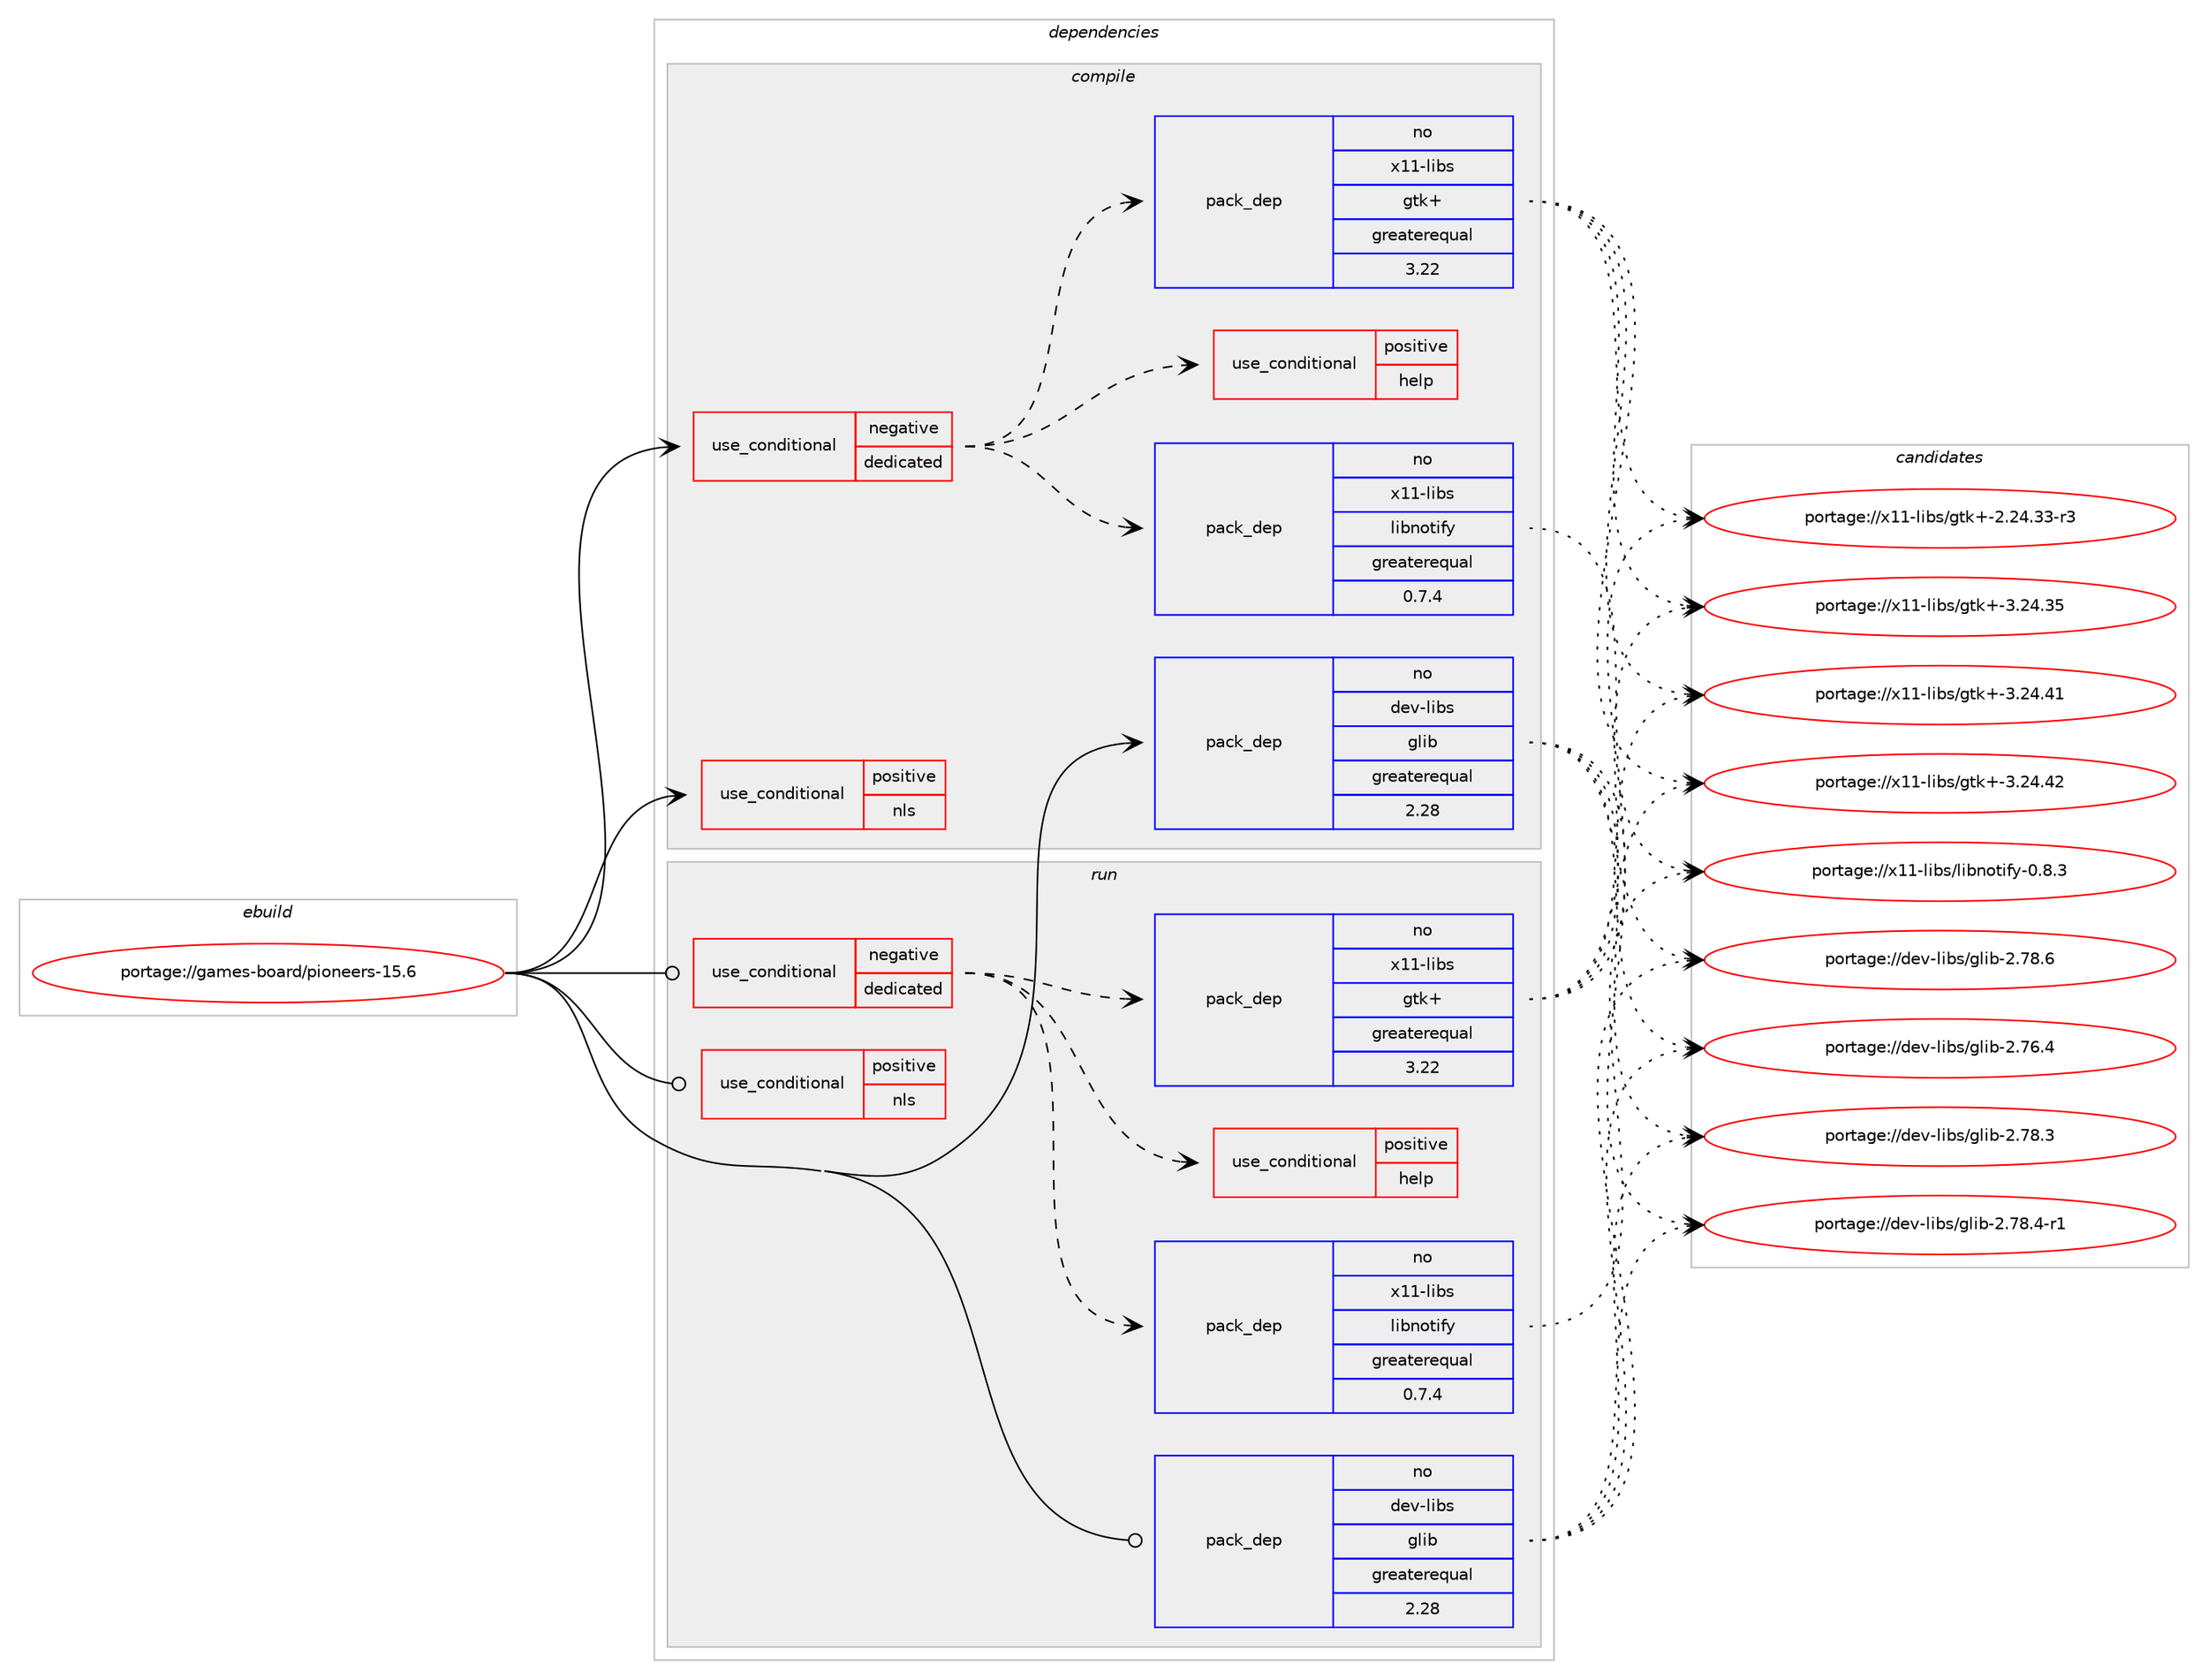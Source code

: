 digraph prolog {

# *************
# Graph options
# *************

newrank=true;
concentrate=true;
compound=true;
graph [rankdir=LR,fontname=Helvetica,fontsize=10,ranksep=1.5];#, ranksep=2.5, nodesep=0.2];
edge  [arrowhead=vee];
node  [fontname=Helvetica,fontsize=10];

# **********
# The ebuild
# **********

subgraph cluster_leftcol {
color=gray;
rank=same;
label=<<i>ebuild</i>>;
id [label="portage://games-board/pioneers-15.6", color=red, width=4, href="../games-board/pioneers-15.6.svg"];
}

# ****************
# The dependencies
# ****************

subgraph cluster_midcol {
color=gray;
label=<<i>dependencies</i>>;
subgraph cluster_compile {
fillcolor="#eeeeee";
style=filled;
label=<<i>compile</i>>;
subgraph cond61589 {
dependency114498 [label=<<TABLE BORDER="0" CELLBORDER="1" CELLSPACING="0" CELLPADDING="4"><TR><TD ROWSPAN="3" CELLPADDING="10">use_conditional</TD></TR><TR><TD>negative</TD></TR><TR><TD>dedicated</TD></TR></TABLE>>, shape=none, color=red];
subgraph pack51447 {
dependency114499 [label=<<TABLE BORDER="0" CELLBORDER="1" CELLSPACING="0" CELLPADDING="4" WIDTH="220"><TR><TD ROWSPAN="6" CELLPADDING="30">pack_dep</TD></TR><TR><TD WIDTH="110">no</TD></TR><TR><TD>x11-libs</TD></TR><TR><TD>gtk+</TD></TR><TR><TD>greaterequal</TD></TR><TR><TD>3.22</TD></TR></TABLE>>, shape=none, color=blue];
}
dependency114498:e -> dependency114499:w [weight=20,style="dashed",arrowhead="vee"];
subgraph pack51448 {
dependency114500 [label=<<TABLE BORDER="0" CELLBORDER="1" CELLSPACING="0" CELLPADDING="4" WIDTH="220"><TR><TD ROWSPAN="6" CELLPADDING="30">pack_dep</TD></TR><TR><TD WIDTH="110">no</TD></TR><TR><TD>x11-libs</TD></TR><TR><TD>libnotify</TD></TR><TR><TD>greaterequal</TD></TR><TR><TD>0.7.4</TD></TR></TABLE>>, shape=none, color=blue];
}
dependency114498:e -> dependency114500:w [weight=20,style="dashed",arrowhead="vee"];
subgraph cond61590 {
dependency114501 [label=<<TABLE BORDER="0" CELLBORDER="1" CELLSPACING="0" CELLPADDING="4"><TR><TD ROWSPAN="3" CELLPADDING="10">use_conditional</TD></TR><TR><TD>positive</TD></TR><TR><TD>help</TD></TR></TABLE>>, shape=none, color=red];
# *** BEGIN UNKNOWN DEPENDENCY TYPE (TODO) ***
# dependency114501 -> package_dependency(portage://games-board/pioneers-15.6,install,no,app-text,yelp-tools,none,[,,],[],[])
# *** END UNKNOWN DEPENDENCY TYPE (TODO) ***

}
dependency114498:e -> dependency114501:w [weight=20,style="dashed",arrowhead="vee"];
}
id:e -> dependency114498:w [weight=20,style="solid",arrowhead="vee"];
subgraph cond61591 {
dependency114502 [label=<<TABLE BORDER="0" CELLBORDER="1" CELLSPACING="0" CELLPADDING="4"><TR><TD ROWSPAN="3" CELLPADDING="10">use_conditional</TD></TR><TR><TD>positive</TD></TR><TR><TD>nls</TD></TR></TABLE>>, shape=none, color=red];
# *** BEGIN UNKNOWN DEPENDENCY TYPE (TODO) ***
# dependency114502 -> package_dependency(portage://games-board/pioneers-15.6,install,no,virtual,libintl,none,[,,],[],[])
# *** END UNKNOWN DEPENDENCY TYPE (TODO) ***

}
id:e -> dependency114502:w [weight=20,style="solid",arrowhead="vee"];
subgraph pack51449 {
dependency114503 [label=<<TABLE BORDER="0" CELLBORDER="1" CELLSPACING="0" CELLPADDING="4" WIDTH="220"><TR><TD ROWSPAN="6" CELLPADDING="30">pack_dep</TD></TR><TR><TD WIDTH="110">no</TD></TR><TR><TD>dev-libs</TD></TR><TR><TD>glib</TD></TR><TR><TD>greaterequal</TD></TR><TR><TD>2.28</TD></TR></TABLE>>, shape=none, color=blue];
}
id:e -> dependency114503:w [weight=20,style="solid",arrowhead="vee"];
# *** BEGIN UNKNOWN DEPENDENCY TYPE (TODO) ***
# id -> package_dependency(portage://games-board/pioneers-15.6,install,no,dev-util,desktop-file-utils,none,[,,],[],[])
# *** END UNKNOWN DEPENDENCY TYPE (TODO) ***

# *** BEGIN UNKNOWN DEPENDENCY TYPE (TODO) ***
# id -> package_dependency(portage://games-board/pioneers-15.6,install,no,x11-misc,shared-mime-info,none,[,,],[],[])
# *** END UNKNOWN DEPENDENCY TYPE (TODO) ***

}
subgraph cluster_compileandrun {
fillcolor="#eeeeee";
style=filled;
label=<<i>compile and run</i>>;
}
subgraph cluster_run {
fillcolor="#eeeeee";
style=filled;
label=<<i>run</i>>;
subgraph cond61592 {
dependency114504 [label=<<TABLE BORDER="0" CELLBORDER="1" CELLSPACING="0" CELLPADDING="4"><TR><TD ROWSPAN="3" CELLPADDING="10">use_conditional</TD></TR><TR><TD>negative</TD></TR><TR><TD>dedicated</TD></TR></TABLE>>, shape=none, color=red];
subgraph pack51450 {
dependency114505 [label=<<TABLE BORDER="0" CELLBORDER="1" CELLSPACING="0" CELLPADDING="4" WIDTH="220"><TR><TD ROWSPAN="6" CELLPADDING="30">pack_dep</TD></TR><TR><TD WIDTH="110">no</TD></TR><TR><TD>x11-libs</TD></TR><TR><TD>gtk+</TD></TR><TR><TD>greaterequal</TD></TR><TR><TD>3.22</TD></TR></TABLE>>, shape=none, color=blue];
}
dependency114504:e -> dependency114505:w [weight=20,style="dashed",arrowhead="vee"];
subgraph pack51451 {
dependency114506 [label=<<TABLE BORDER="0" CELLBORDER="1" CELLSPACING="0" CELLPADDING="4" WIDTH="220"><TR><TD ROWSPAN="6" CELLPADDING="30">pack_dep</TD></TR><TR><TD WIDTH="110">no</TD></TR><TR><TD>x11-libs</TD></TR><TR><TD>libnotify</TD></TR><TR><TD>greaterequal</TD></TR><TR><TD>0.7.4</TD></TR></TABLE>>, shape=none, color=blue];
}
dependency114504:e -> dependency114506:w [weight=20,style="dashed",arrowhead="vee"];
subgraph cond61593 {
dependency114507 [label=<<TABLE BORDER="0" CELLBORDER="1" CELLSPACING="0" CELLPADDING="4"><TR><TD ROWSPAN="3" CELLPADDING="10">use_conditional</TD></TR><TR><TD>positive</TD></TR><TR><TD>help</TD></TR></TABLE>>, shape=none, color=red];
# *** BEGIN UNKNOWN DEPENDENCY TYPE (TODO) ***
# dependency114507 -> package_dependency(portage://games-board/pioneers-15.6,run,no,app-text,yelp-tools,none,[,,],[],[])
# *** END UNKNOWN DEPENDENCY TYPE (TODO) ***

}
dependency114504:e -> dependency114507:w [weight=20,style="dashed",arrowhead="vee"];
}
id:e -> dependency114504:w [weight=20,style="solid",arrowhead="odot"];
subgraph cond61594 {
dependency114508 [label=<<TABLE BORDER="0" CELLBORDER="1" CELLSPACING="0" CELLPADDING="4"><TR><TD ROWSPAN="3" CELLPADDING="10">use_conditional</TD></TR><TR><TD>positive</TD></TR><TR><TD>nls</TD></TR></TABLE>>, shape=none, color=red];
# *** BEGIN UNKNOWN DEPENDENCY TYPE (TODO) ***
# dependency114508 -> package_dependency(portage://games-board/pioneers-15.6,run,no,virtual,libintl,none,[,,],[],[])
# *** END UNKNOWN DEPENDENCY TYPE (TODO) ***

}
id:e -> dependency114508:w [weight=20,style="solid",arrowhead="odot"];
subgraph pack51452 {
dependency114509 [label=<<TABLE BORDER="0" CELLBORDER="1" CELLSPACING="0" CELLPADDING="4" WIDTH="220"><TR><TD ROWSPAN="6" CELLPADDING="30">pack_dep</TD></TR><TR><TD WIDTH="110">no</TD></TR><TR><TD>dev-libs</TD></TR><TR><TD>glib</TD></TR><TR><TD>greaterequal</TD></TR><TR><TD>2.28</TD></TR></TABLE>>, shape=none, color=blue];
}
id:e -> dependency114509:w [weight=20,style="solid",arrowhead="odot"];
}
}

# **************
# The candidates
# **************

subgraph cluster_choices {
rank=same;
color=gray;
label=<<i>candidates</i>>;

subgraph choice51447 {
color=black;
nodesep=1;
choice12049494510810598115471031161074345504650524651514511451 [label="portage://x11-libs/gtk+-2.24.33-r3", color=red, width=4,href="../x11-libs/gtk+-2.24.33-r3.svg"];
choice1204949451081059811547103116107434551465052465153 [label="portage://x11-libs/gtk+-3.24.35", color=red, width=4,href="../x11-libs/gtk+-3.24.35.svg"];
choice1204949451081059811547103116107434551465052465249 [label="portage://x11-libs/gtk+-3.24.41", color=red, width=4,href="../x11-libs/gtk+-3.24.41.svg"];
choice1204949451081059811547103116107434551465052465250 [label="portage://x11-libs/gtk+-3.24.42", color=red, width=4,href="../x11-libs/gtk+-3.24.42.svg"];
dependency114499:e -> choice12049494510810598115471031161074345504650524651514511451:w [style=dotted,weight="100"];
dependency114499:e -> choice1204949451081059811547103116107434551465052465153:w [style=dotted,weight="100"];
dependency114499:e -> choice1204949451081059811547103116107434551465052465249:w [style=dotted,weight="100"];
dependency114499:e -> choice1204949451081059811547103116107434551465052465250:w [style=dotted,weight="100"];
}
subgraph choice51448 {
color=black;
nodesep=1;
choice120494945108105981154710810598110111116105102121454846564651 [label="portage://x11-libs/libnotify-0.8.3", color=red, width=4,href="../x11-libs/libnotify-0.8.3.svg"];
dependency114500:e -> choice120494945108105981154710810598110111116105102121454846564651:w [style=dotted,weight="100"];
}
subgraph choice51449 {
color=black;
nodesep=1;
choice1001011184510810598115471031081059845504655544652 [label="portage://dev-libs/glib-2.76.4", color=red, width=4,href="../dev-libs/glib-2.76.4.svg"];
choice1001011184510810598115471031081059845504655564651 [label="portage://dev-libs/glib-2.78.3", color=red, width=4,href="../dev-libs/glib-2.78.3.svg"];
choice10010111845108105981154710310810598455046555646524511449 [label="portage://dev-libs/glib-2.78.4-r1", color=red, width=4,href="../dev-libs/glib-2.78.4-r1.svg"];
choice1001011184510810598115471031081059845504655564654 [label="portage://dev-libs/glib-2.78.6", color=red, width=4,href="../dev-libs/glib-2.78.6.svg"];
dependency114503:e -> choice1001011184510810598115471031081059845504655544652:w [style=dotted,weight="100"];
dependency114503:e -> choice1001011184510810598115471031081059845504655564651:w [style=dotted,weight="100"];
dependency114503:e -> choice10010111845108105981154710310810598455046555646524511449:w [style=dotted,weight="100"];
dependency114503:e -> choice1001011184510810598115471031081059845504655564654:w [style=dotted,weight="100"];
}
subgraph choice51450 {
color=black;
nodesep=1;
choice12049494510810598115471031161074345504650524651514511451 [label="portage://x11-libs/gtk+-2.24.33-r3", color=red, width=4,href="../x11-libs/gtk+-2.24.33-r3.svg"];
choice1204949451081059811547103116107434551465052465153 [label="portage://x11-libs/gtk+-3.24.35", color=red, width=4,href="../x11-libs/gtk+-3.24.35.svg"];
choice1204949451081059811547103116107434551465052465249 [label="portage://x11-libs/gtk+-3.24.41", color=red, width=4,href="../x11-libs/gtk+-3.24.41.svg"];
choice1204949451081059811547103116107434551465052465250 [label="portage://x11-libs/gtk+-3.24.42", color=red, width=4,href="../x11-libs/gtk+-3.24.42.svg"];
dependency114505:e -> choice12049494510810598115471031161074345504650524651514511451:w [style=dotted,weight="100"];
dependency114505:e -> choice1204949451081059811547103116107434551465052465153:w [style=dotted,weight="100"];
dependency114505:e -> choice1204949451081059811547103116107434551465052465249:w [style=dotted,weight="100"];
dependency114505:e -> choice1204949451081059811547103116107434551465052465250:w [style=dotted,weight="100"];
}
subgraph choice51451 {
color=black;
nodesep=1;
choice120494945108105981154710810598110111116105102121454846564651 [label="portage://x11-libs/libnotify-0.8.3", color=red, width=4,href="../x11-libs/libnotify-0.8.3.svg"];
dependency114506:e -> choice120494945108105981154710810598110111116105102121454846564651:w [style=dotted,weight="100"];
}
subgraph choice51452 {
color=black;
nodesep=1;
choice1001011184510810598115471031081059845504655544652 [label="portage://dev-libs/glib-2.76.4", color=red, width=4,href="../dev-libs/glib-2.76.4.svg"];
choice1001011184510810598115471031081059845504655564651 [label="portage://dev-libs/glib-2.78.3", color=red, width=4,href="../dev-libs/glib-2.78.3.svg"];
choice10010111845108105981154710310810598455046555646524511449 [label="portage://dev-libs/glib-2.78.4-r1", color=red, width=4,href="../dev-libs/glib-2.78.4-r1.svg"];
choice1001011184510810598115471031081059845504655564654 [label="portage://dev-libs/glib-2.78.6", color=red, width=4,href="../dev-libs/glib-2.78.6.svg"];
dependency114509:e -> choice1001011184510810598115471031081059845504655544652:w [style=dotted,weight="100"];
dependency114509:e -> choice1001011184510810598115471031081059845504655564651:w [style=dotted,weight="100"];
dependency114509:e -> choice10010111845108105981154710310810598455046555646524511449:w [style=dotted,weight="100"];
dependency114509:e -> choice1001011184510810598115471031081059845504655564654:w [style=dotted,weight="100"];
}
}

}
